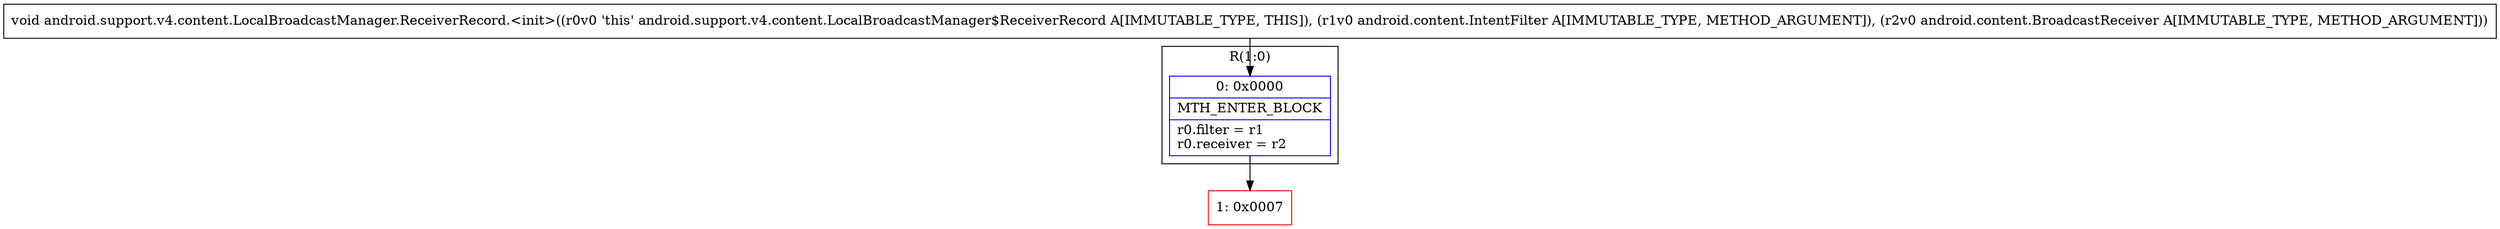 digraph "CFG forandroid.support.v4.content.LocalBroadcastManager.ReceiverRecord.\<init\>(Landroid\/content\/IntentFilter;Landroid\/content\/BroadcastReceiver;)V" {
subgraph cluster_Region_1851481008 {
label = "R(1:0)";
node [shape=record,color=blue];
Node_0 [shape=record,label="{0\:\ 0x0000|MTH_ENTER_BLOCK\l|r0.filter = r1\lr0.receiver = r2\l}"];
}
Node_1 [shape=record,color=red,label="{1\:\ 0x0007}"];
MethodNode[shape=record,label="{void android.support.v4.content.LocalBroadcastManager.ReceiverRecord.\<init\>((r0v0 'this' android.support.v4.content.LocalBroadcastManager$ReceiverRecord A[IMMUTABLE_TYPE, THIS]), (r1v0 android.content.IntentFilter A[IMMUTABLE_TYPE, METHOD_ARGUMENT]), (r2v0 android.content.BroadcastReceiver A[IMMUTABLE_TYPE, METHOD_ARGUMENT])) }"];
MethodNode -> Node_0;
Node_0 -> Node_1;
}

